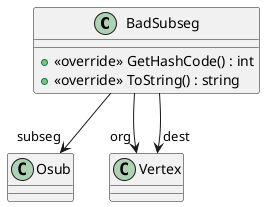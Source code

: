 @startuml
class BadSubseg {
    + <<override>> GetHashCode() : int
    + <<override>> ToString() : string
}
BadSubseg --> "subseg" Osub
BadSubseg --> "org" Vertex
BadSubseg --> "dest" Vertex
@enduml
